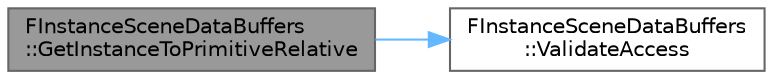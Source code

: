 digraph "FInstanceSceneDataBuffers::GetInstanceToPrimitiveRelative"
{
 // INTERACTIVE_SVG=YES
 // LATEX_PDF_SIZE
  bgcolor="transparent";
  edge [fontname=Helvetica,fontsize=10,labelfontname=Helvetica,labelfontsize=10];
  node [fontname=Helvetica,fontsize=10,shape=box,height=0.2,width=0.4];
  rankdir="LR";
  Node1 [id="Node000001",label="FInstanceSceneDataBuffers\l::GetInstanceToPrimitiveRelative",height=0.2,width=0.4,color="gray40", fillcolor="grey60", style="filled", fontcolor="black",tooltip=" "];
  Node1 -> Node2 [id="edge1_Node000001_Node000002",color="steelblue1",style="solid",tooltip=" "];
  Node2 [id="Node000002",label="FInstanceSceneDataBuffers\l::ValidateAccess",height=0.2,width=0.4,color="grey40", fillcolor="white", style="filled",URL="$de/dd6/classFInstanceSceneDataBuffers.html#a2cea264e55736c520d369cc04a0ce26e",tooltip=" "];
}
